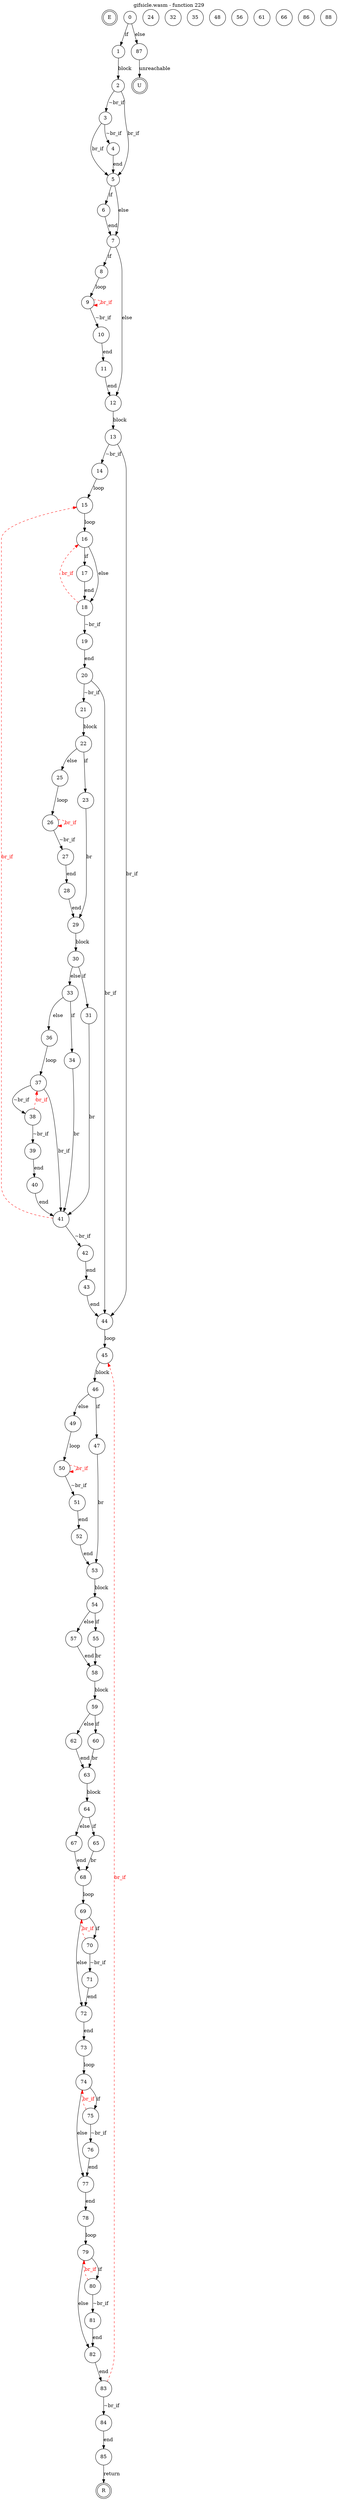 digraph finite_state_machine {
    label = "gifsicle.wasm - function 229"
    labelloc =  t
    labelfontsize = 16
    labelfontcolor = black
    labelfontname = "Helvetica"
    node [shape = doublecircle]; E U R ;
node [shape=circle, fontcolor=black, style="", label="0"]0
node [shape=circle, fontcolor=black, style="", label="1"]1
node [shape=circle, fontcolor=black, style="", label="2"]2
node [shape=circle, fontcolor=black, style="", label="3"]3
node [shape=circle, fontcolor=black, style="", label="4"]4
node [shape=circle, fontcolor=black, style="", label="5"]5
node [shape=circle, fontcolor=black, style="", label="6"]6
node [shape=circle, fontcolor=black, style="", label="7"]7
node [shape=circle, fontcolor=black, style="", label="8"]8
node [shape=circle, fontcolor=black, style="", label="9"]9
node [shape=circle, fontcolor=black, style="", label="10"]10
node [shape=circle, fontcolor=black, style="", label="11"]11
node [shape=circle, fontcolor=black, style="", label="12"]12
node [shape=circle, fontcolor=black, style="", label="13"]13
node [shape=circle, fontcolor=black, style="", label="14"]14
node [shape=circle, fontcolor=black, style="", label="15"]15
node [shape=circle, fontcolor=black, style="", label="16"]16
node [shape=circle, fontcolor=black, style="", label="17"]17
node [shape=circle, fontcolor=black, style="", label="18"]18
node [shape=circle, fontcolor=black, style="", label="19"]19
node [shape=circle, fontcolor=black, style="", label="20"]20
node [shape=circle, fontcolor=black, style="", label="21"]21
node [shape=circle, fontcolor=black, style="", label="22"]22
node [shape=circle, fontcolor=black, style="", label="23"]23
node [shape=circle, fontcolor=black, style="", label="24"]24
node [shape=circle, fontcolor=black, style="", label="25"]25
node [shape=circle, fontcolor=black, style="", label="26"]26
node [shape=circle, fontcolor=black, style="", label="27"]27
node [shape=circle, fontcolor=black, style="", label="28"]28
node [shape=circle, fontcolor=black, style="", label="29"]29
node [shape=circle, fontcolor=black, style="", label="30"]30
node [shape=circle, fontcolor=black, style="", label="31"]31
node [shape=circle, fontcolor=black, style="", label="32"]32
node [shape=circle, fontcolor=black, style="", label="33"]33
node [shape=circle, fontcolor=black, style="", label="34"]34
node [shape=circle, fontcolor=black, style="", label="35"]35
node [shape=circle, fontcolor=black, style="", label="36"]36
node [shape=circle, fontcolor=black, style="", label="37"]37
node [shape=circle, fontcolor=black, style="", label="38"]38
node [shape=circle, fontcolor=black, style="", label="39"]39
node [shape=circle, fontcolor=black, style="", label="40"]40
node [shape=circle, fontcolor=black, style="", label="41"]41
node [shape=circle, fontcolor=black, style="", label="42"]42
node [shape=circle, fontcolor=black, style="", label="43"]43
node [shape=circle, fontcolor=black, style="", label="44"]44
node [shape=circle, fontcolor=black, style="", label="45"]45
node [shape=circle, fontcolor=black, style="", label="46"]46
node [shape=circle, fontcolor=black, style="", label="47"]47
node [shape=circle, fontcolor=black, style="", label="48"]48
node [shape=circle, fontcolor=black, style="", label="49"]49
node [shape=circle, fontcolor=black, style="", label="50"]50
node [shape=circle, fontcolor=black, style="", label="51"]51
node [shape=circle, fontcolor=black, style="", label="52"]52
node [shape=circle, fontcolor=black, style="", label="53"]53
node [shape=circle, fontcolor=black, style="", label="54"]54
node [shape=circle, fontcolor=black, style="", label="55"]55
node [shape=circle, fontcolor=black, style="", label="56"]56
node [shape=circle, fontcolor=black, style="", label="57"]57
node [shape=circle, fontcolor=black, style="", label="58"]58
node [shape=circle, fontcolor=black, style="", label="59"]59
node [shape=circle, fontcolor=black, style="", label="60"]60
node [shape=circle, fontcolor=black, style="", label="61"]61
node [shape=circle, fontcolor=black, style="", label="62"]62
node [shape=circle, fontcolor=black, style="", label="63"]63
node [shape=circle, fontcolor=black, style="", label="64"]64
node [shape=circle, fontcolor=black, style="", label="65"]65
node [shape=circle, fontcolor=black, style="", label="66"]66
node [shape=circle, fontcolor=black, style="", label="67"]67
node [shape=circle, fontcolor=black, style="", label="68"]68
node [shape=circle, fontcolor=black, style="", label="69"]69
node [shape=circle, fontcolor=black, style="", label="70"]70
node [shape=circle, fontcolor=black, style="", label="71"]71
node [shape=circle, fontcolor=black, style="", label="72"]72
node [shape=circle, fontcolor=black, style="", label="73"]73
node [shape=circle, fontcolor=black, style="", label="74"]74
node [shape=circle, fontcolor=black, style="", label="75"]75
node [shape=circle, fontcolor=black, style="", label="76"]76
node [shape=circle, fontcolor=black, style="", label="77"]77
node [shape=circle, fontcolor=black, style="", label="78"]78
node [shape=circle, fontcolor=black, style="", label="79"]79
node [shape=circle, fontcolor=black, style="", label="80"]80
node [shape=circle, fontcolor=black, style="", label="81"]81
node [shape=circle, fontcolor=black, style="", label="82"]82
node [shape=circle, fontcolor=black, style="", label="83"]83
node [shape=circle, fontcolor=black, style="", label="84"]84
node [shape=circle, fontcolor=black, style="", label="85"]85
node [shape=circle, fontcolor=black, style="", label="86"]86
node [shape=circle, fontcolor=black, style="", label="87"]87
node [shape=circle, fontcolor=black, style="", label="88"]88
node [shape=circle, fontcolor=black, style="", label="E"]E
node [shape=circle, fontcolor=black, style="", label="R"]R
node [shape=circle, fontcolor=black, style="", label="U"]U
    0 -> 1[label="if"];
    0 -> 87[label="else"];
    1 -> 2[label="block"];
    2 -> 3[label="~br_if"];
    2 -> 5[label="br_if"];
    3 -> 4[label="~br_if"];
    3 -> 5[label="br_if"];
    4 -> 5[label="end"];
    5 -> 6[label="if"];
    5 -> 7[label="else"];
    6 -> 7[label="end"];
    7 -> 8[label="if"];
    7 -> 12[label="else"];
    8 -> 9[label="loop"];
    9 -> 10[label="~br_if"];
    9 -> 9[style="dashed" color="red" fontcolor="red" label="br_if"];
    10 -> 11[label="end"];
    11 -> 12[label="end"];
    12 -> 13[label="block"];
    13 -> 14[label="~br_if"];
    13 -> 44[label="br_if"];
    14 -> 15[label="loop"];
    15 -> 16[label="loop"];
    16 -> 17[label="if"];
    16 -> 18[label="else"];
    17 -> 18[label="end"];
    18 -> 19[label="~br_if"];
    18 -> 16[style="dashed" color="red" fontcolor="red" label="br_if"];
    19 -> 20[label="end"];
    20 -> 21[label="~br_if"];
    20 -> 44[label="br_if"];
    21 -> 22[label="block"];
    22 -> 23[label="if"];
    22 -> 25[label="else"];
    23 -> 29[label="br"];
    25 -> 26[label="loop"];
    26 -> 27[label="~br_if"];
    26 -> 26[style="dashed" color="red" fontcolor="red" label="br_if"];
    27 -> 28[label="end"];
    28 -> 29[label="end"];
    29 -> 30[label="block"];
    30 -> 31[label="if"];
    30 -> 33[label="else"];
    31 -> 41[label="br"];
    33 -> 34[label="if"];
    33 -> 36[label="else"];
    34 -> 41[label="br"];
    36 -> 37[label="loop"];
    37 -> 38[label="~br_if"];
    37 -> 41[label="br_if"];
    38 -> 39[label="~br_if"];
    38 -> 37[style="dashed" color="red" fontcolor="red" label="br_if"];
    39 -> 40[label="end"];
    40 -> 41[label="end"];
    41 -> 42[label="~br_if"];
    41 -> 15[style="dashed" color="red" fontcolor="red" label="br_if"];
    42 -> 43[label="end"];
    43 -> 44[label="end"];
    44 -> 45[label="loop"];
    45 -> 46[label="block"];
    46 -> 47[label="if"];
    46 -> 49[label="else"];
    47 -> 53[label="br"];
    49 -> 50[label="loop"];
    50 -> 51[label="~br_if"];
    50 -> 50[style="dashed" color="red" fontcolor="red" label="br_if"];
    51 -> 52[label="end"];
    52 -> 53[label="end"];
    53 -> 54[label="block"];
    54 -> 55[label="if"];
    54 -> 57[label="else"];
    55 -> 58[label="br"];
    57 -> 58[label="end"];
    58 -> 59[label="block"];
    59 -> 60[label="if"];
    59 -> 62[label="else"];
    60 -> 63[label="br"];
    62 -> 63[label="end"];
    63 -> 64[label="block"];
    64 -> 65[label="if"];
    64 -> 67[label="else"];
    65 -> 68[label="br"];
    67 -> 68[label="end"];
    68 -> 69[label="loop"];
    69 -> 70[label="if"];
    69 -> 72[label="else"];
    70 -> 71[label="~br_if"];
    70 -> 69[style="dashed" color="red" fontcolor="red" label="br_if"];
    71 -> 72[label="end"];
    72 -> 73[label="end"];
    73 -> 74[label="loop"];
    74 -> 75[label="if"];
    74 -> 77[label="else"];
    75 -> 76[label="~br_if"];
    75 -> 74[style="dashed" color="red" fontcolor="red" label="br_if"];
    76 -> 77[label="end"];
    77 -> 78[label="end"];
    78 -> 79[label="loop"];
    79 -> 80[label="if"];
    79 -> 82[label="else"];
    80 -> 81[label="~br_if"];
    80 -> 79[style="dashed" color="red" fontcolor="red" label="br_if"];
    81 -> 82[label="end"];
    82 -> 83[label="end"];
    83 -> 84[label="~br_if"];
    83 -> 45[style="dashed" color="red" fontcolor="red" label="br_if"];
    84 -> 85[label="end"];
    85 -> R[label="return"];
    87 -> U[label="unreachable"];
}
